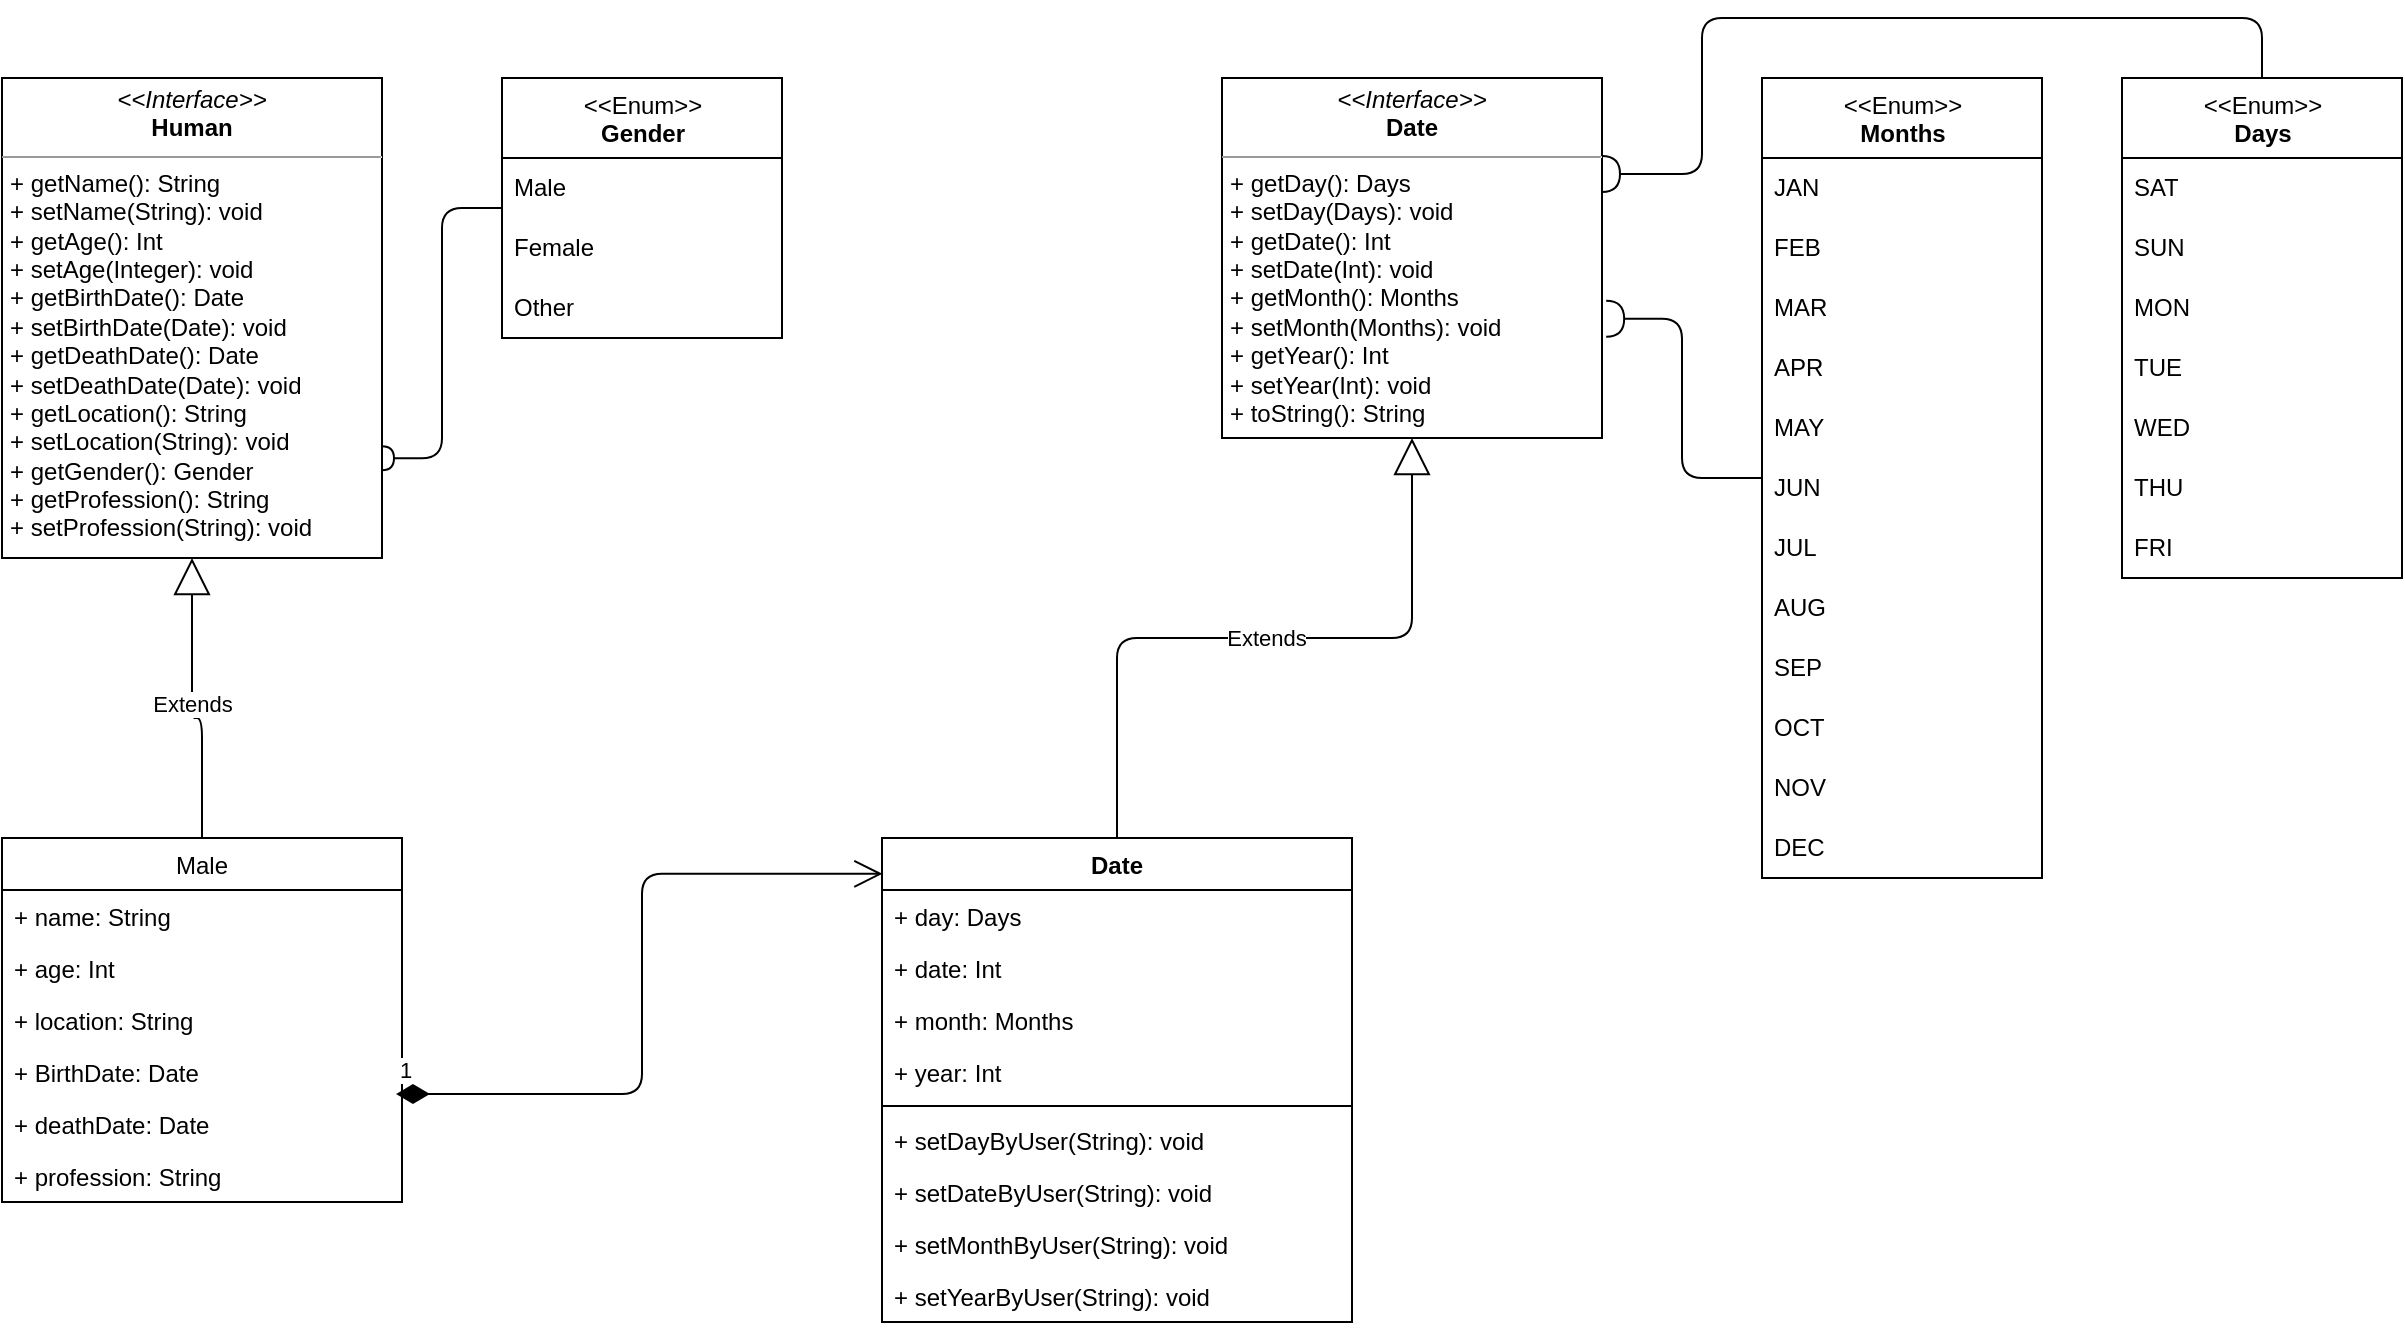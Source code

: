 <mxfile version="13.9.9" type="device"><diagram id="J0v9Wqk6Z4MLpNujObMI" name="HR"><mxGraphModel dx="1173" dy="682" grid="1" gridSize="10" guides="1" tooltips="1" connect="1" arrows="1" fold="1" page="1" pageScale="1" pageWidth="3300" pageHeight="4681" math="0" shadow="0"><root><mxCell id="0"/><mxCell id="1" parent="0"/><mxCell id="k-gvY35Qcv6dLFBPC7Hd-1" value="&lt;p style=&quot;margin: 0px ; margin-top: 4px ; text-align: center&quot;&gt;&lt;i&gt;&amp;lt;&amp;lt;Interface&amp;gt;&amp;gt;&lt;/i&gt;&lt;br&gt;&lt;b&gt;Human&lt;/b&gt;&lt;/p&gt;&lt;hr size=&quot;1&quot;&gt;&lt;p style=&quot;margin: 0px ; margin-left: 4px&quot;&gt;&lt;/p&gt;&lt;p style=&quot;margin: 0px ; margin-left: 4px&quot;&gt;+ getName(): String&lt;/p&gt;&lt;p style=&quot;margin: 0px ; margin-left: 4px&quot;&gt;+ setName(String): void&lt;/p&gt;&lt;p style=&quot;margin: 0px 0px 0px 4px&quot;&gt;+ getAge(): Int&lt;/p&gt;&lt;p style=&quot;margin: 0px 0px 0px 4px&quot;&gt;+ setAge(Integer): void&lt;/p&gt;&lt;p style=&quot;margin: 0px 0px 0px 4px&quot;&gt;+ getBirthDate(): Date&lt;/p&gt;&lt;p style=&quot;margin: 0px 0px 0px 4px&quot;&gt;+ setBirthDate(Date): void&lt;/p&gt;&lt;p style=&quot;margin: 0px 0px 0px 4px&quot;&gt;+ getDeathDate(): Date&lt;/p&gt;&lt;p style=&quot;margin: 0px 0px 0px 4px&quot;&gt;+ setDeathDate(Date): void&lt;/p&gt;&lt;p style=&quot;margin: 0px ; margin-left: 4px&quot;&gt;+ getLocation(): String&lt;br&gt;+ setLocation(String): void&lt;/p&gt;&lt;p style=&quot;margin: 0px ; margin-left: 4px&quot;&gt;+ getGender(): Gender&lt;/p&gt;&lt;p style=&quot;margin: 0px ; margin-left: 4px&quot;&gt;+ getProfession(): String&lt;/p&gt;&lt;p style=&quot;margin: 0px ; margin-left: 4px&quot;&gt;+ setProfession(String): void&lt;/p&gt;" style="verticalAlign=top;align=left;overflow=fill;fontSize=12;fontFamily=Helvetica;html=1;fillColor=none;" vertex="1" parent="1"><mxGeometry x="300" y="340" width="190" height="240" as="geometry"/></mxCell><mxCell id="k-gvY35Qcv6dLFBPC7Hd-10" style="edgeStyle=orthogonalEdgeStyle;rounded=1;jumpSize=2;orthogonalLoop=1;jettySize=auto;html=1;entryX=1;entryY=0.792;entryDx=0;entryDy=0;entryPerimeter=0;endArrow=halfCircle;endFill=0;endSize=4;" edge="1" parent="1" source="k-gvY35Qcv6dLFBPC7Hd-2" target="k-gvY35Qcv6dLFBPC7Hd-1"><mxGeometry relative="1" as="geometry"/></mxCell><mxCell id="k-gvY35Qcv6dLFBPC7Hd-2" value="&amp;lt;&amp;lt;Enum&amp;gt;&amp;gt;&lt;br&gt;&lt;b&gt;Gender&lt;/b&gt;" style="swimlane;fontStyle=0;align=center;verticalAlign=top;childLayout=stackLayout;horizontal=1;startSize=40;horizontalStack=0;resizeParent=1;resizeParentMax=0;resizeLast=0;collapsible=0;marginBottom=0;html=1;" vertex="1" parent="1"><mxGeometry x="550" y="340" width="140" height="130" as="geometry"/></mxCell><mxCell id="k-gvY35Qcv6dLFBPC7Hd-3" value="Male" style="text;html=1;strokeColor=none;fillColor=none;align=left;verticalAlign=middle;spacingLeft=4;spacingRight=4;overflow=hidden;rotatable=0;points=[[0,0.5],[1,0.5]];portConstraint=eastwest;" vertex="1" parent="k-gvY35Qcv6dLFBPC7Hd-2"><mxGeometry y="40" width="140" height="30" as="geometry"/></mxCell><mxCell id="k-gvY35Qcv6dLFBPC7Hd-4" value="Female" style="text;html=1;strokeColor=none;fillColor=none;align=left;verticalAlign=middle;spacingLeft=4;spacingRight=4;overflow=hidden;rotatable=0;points=[[0,0.5],[1,0.5]];portConstraint=eastwest;" vertex="1" parent="k-gvY35Qcv6dLFBPC7Hd-2"><mxGeometry y="70" width="140" height="30" as="geometry"/></mxCell><mxCell id="k-gvY35Qcv6dLFBPC7Hd-5" value="Other" style="text;html=1;strokeColor=none;fillColor=none;align=left;verticalAlign=middle;spacingLeft=4;spacingRight=4;overflow=hidden;rotatable=0;points=[[0,0.5],[1,0.5]];portConstraint=eastwest;" vertex="1" parent="k-gvY35Qcv6dLFBPC7Hd-2"><mxGeometry y="100" width="140" height="30" as="geometry"/></mxCell><mxCell id="k-gvY35Qcv6dLFBPC7Hd-9" value="&lt;p style=&quot;margin: 0px ; margin-top: 4px ; text-align: center&quot;&gt;&lt;i&gt;&amp;lt;&amp;lt;Interface&amp;gt;&amp;gt;&lt;/i&gt;&lt;br&gt;&lt;b&gt;Date&lt;/b&gt;&lt;/p&gt;&lt;hr size=&quot;1&quot;&gt;&lt;p style=&quot;margin: 0px ; margin-left: 4px&quot;&gt;+ getDay(): Days&lt;/p&gt;&lt;p style=&quot;margin: 0px ; margin-left: 4px&quot;&gt;+ setDay(Days): void&lt;/p&gt;&lt;p style=&quot;margin: 0px ; margin-left: 4px&quot;&gt;+ getDate(): Int&lt;/p&gt;&lt;p style=&quot;margin: 0px ; margin-left: 4px&quot;&gt;+ setDate(Int): void&lt;/p&gt;&lt;p style=&quot;margin: 0px ; margin-left: 4px&quot;&gt;+ getMonth(): Months&lt;/p&gt;&lt;p style=&quot;margin: 0px ; margin-left: 4px&quot;&gt;+ setMonth(Months): void&lt;/p&gt;&lt;p style=&quot;margin: 0px ; margin-left: 4px&quot;&gt;+ getYear(): Int&lt;/p&gt;&lt;p style=&quot;margin: 0px ; margin-left: 4px&quot;&gt;+ setYear(Int): void&lt;/p&gt;&lt;p style=&quot;margin: 0px ; margin-left: 4px&quot;&gt;+ toString(): String&lt;/p&gt;" style="verticalAlign=top;align=left;overflow=fill;fontSize=12;fontFamily=Helvetica;html=1;fillColor=none;" vertex="1" parent="1"><mxGeometry x="910" y="340" width="190" height="180" as="geometry"/></mxCell><mxCell id="k-gvY35Qcv6dLFBPC7Hd-25" style="edgeStyle=orthogonalEdgeStyle;rounded=1;jumpSize=2;orthogonalLoop=1;jettySize=auto;html=1;endArrow=halfCircle;endFill=0;endSize=7;entryX=1.011;entryY=0.669;entryDx=0;entryDy=0;entryPerimeter=0;" edge="1" parent="1" source="k-gvY35Qcv6dLFBPC7Hd-12" target="k-gvY35Qcv6dLFBPC7Hd-9"><mxGeometry relative="1" as="geometry"><mxPoint x="1120" y="454" as="targetPoint"/></mxGeometry></mxCell><mxCell id="k-gvY35Qcv6dLFBPC7Hd-12" value="&amp;lt;&amp;lt;Enum&amp;gt;&amp;gt;&lt;br&gt;&lt;b&gt;Months&lt;/b&gt;" style="swimlane;fontStyle=0;align=center;verticalAlign=top;childLayout=stackLayout;horizontal=1;startSize=40;horizontalStack=0;resizeParent=1;resizeParentMax=0;resizeLast=0;collapsible=0;marginBottom=0;html=1;" vertex="1" parent="1"><mxGeometry x="1180" y="340" width="140" height="400" as="geometry"/></mxCell><mxCell id="k-gvY35Qcv6dLFBPC7Hd-13" value="JAN" style="text;html=1;strokeColor=none;fillColor=none;align=left;verticalAlign=middle;spacingLeft=4;spacingRight=4;overflow=hidden;rotatable=0;points=[[0,0.5],[1,0.5]];portConstraint=eastwest;" vertex="1" parent="k-gvY35Qcv6dLFBPC7Hd-12"><mxGeometry y="40" width="140" height="30" as="geometry"/></mxCell><mxCell id="k-gvY35Qcv6dLFBPC7Hd-14" value="FEB" style="text;html=1;strokeColor=none;fillColor=none;align=left;verticalAlign=middle;spacingLeft=4;spacingRight=4;overflow=hidden;rotatable=0;points=[[0,0.5],[1,0.5]];portConstraint=eastwest;" vertex="1" parent="k-gvY35Qcv6dLFBPC7Hd-12"><mxGeometry y="70" width="140" height="30" as="geometry"/></mxCell><mxCell id="k-gvY35Qcv6dLFBPC7Hd-15" value="MAR" style="text;html=1;strokeColor=none;fillColor=none;align=left;verticalAlign=middle;spacingLeft=4;spacingRight=4;overflow=hidden;rotatable=0;points=[[0,0.5],[1,0.5]];portConstraint=eastwest;" vertex="1" parent="k-gvY35Qcv6dLFBPC7Hd-12"><mxGeometry y="100" width="140" height="30" as="geometry"/></mxCell><mxCell id="k-gvY35Qcv6dLFBPC7Hd-16" value="APR" style="text;html=1;strokeColor=none;fillColor=none;align=left;verticalAlign=middle;spacingLeft=4;spacingRight=4;overflow=hidden;rotatable=0;points=[[0,0.5],[1,0.5]];portConstraint=eastwest;" vertex="1" parent="k-gvY35Qcv6dLFBPC7Hd-12"><mxGeometry y="130" width="140" height="30" as="geometry"/></mxCell><mxCell id="k-gvY35Qcv6dLFBPC7Hd-17" value="MAY" style="text;html=1;strokeColor=none;fillColor=none;align=left;verticalAlign=middle;spacingLeft=4;spacingRight=4;overflow=hidden;rotatable=0;points=[[0,0.5],[1,0.5]];portConstraint=eastwest;" vertex="1" parent="k-gvY35Qcv6dLFBPC7Hd-12"><mxGeometry y="160" width="140" height="30" as="geometry"/></mxCell><mxCell id="k-gvY35Qcv6dLFBPC7Hd-18" value="JUN" style="text;html=1;strokeColor=none;fillColor=none;align=left;verticalAlign=middle;spacingLeft=4;spacingRight=4;overflow=hidden;rotatable=0;points=[[0,0.5],[1,0.5]];portConstraint=eastwest;" vertex="1" parent="k-gvY35Qcv6dLFBPC7Hd-12"><mxGeometry y="190" width="140" height="30" as="geometry"/></mxCell><mxCell id="k-gvY35Qcv6dLFBPC7Hd-19" value="JUL" style="text;html=1;strokeColor=none;fillColor=none;align=left;verticalAlign=middle;spacingLeft=4;spacingRight=4;overflow=hidden;rotatable=0;points=[[0,0.5],[1,0.5]];portConstraint=eastwest;" vertex="1" parent="k-gvY35Qcv6dLFBPC7Hd-12"><mxGeometry y="220" width="140" height="30" as="geometry"/></mxCell><mxCell id="k-gvY35Qcv6dLFBPC7Hd-20" value="AUG" style="text;html=1;strokeColor=none;fillColor=none;align=left;verticalAlign=middle;spacingLeft=4;spacingRight=4;overflow=hidden;rotatable=0;points=[[0,0.5],[1,0.5]];portConstraint=eastwest;" vertex="1" parent="k-gvY35Qcv6dLFBPC7Hd-12"><mxGeometry y="250" width="140" height="30" as="geometry"/></mxCell><mxCell id="k-gvY35Qcv6dLFBPC7Hd-21" value="SEP" style="text;html=1;strokeColor=none;fillColor=none;align=left;verticalAlign=middle;spacingLeft=4;spacingRight=4;overflow=hidden;rotatable=0;points=[[0,0.5],[1,0.5]];portConstraint=eastwest;" vertex="1" parent="k-gvY35Qcv6dLFBPC7Hd-12"><mxGeometry y="280" width="140" height="30" as="geometry"/></mxCell><mxCell id="k-gvY35Qcv6dLFBPC7Hd-22" value="OCT" style="text;html=1;strokeColor=none;fillColor=none;align=left;verticalAlign=middle;spacingLeft=4;spacingRight=4;overflow=hidden;rotatable=0;points=[[0,0.5],[1,0.5]];portConstraint=eastwest;" vertex="1" parent="k-gvY35Qcv6dLFBPC7Hd-12"><mxGeometry y="310" width="140" height="30" as="geometry"/></mxCell><mxCell id="k-gvY35Qcv6dLFBPC7Hd-23" value="NOV" style="text;html=1;strokeColor=none;fillColor=none;align=left;verticalAlign=middle;spacingLeft=4;spacingRight=4;overflow=hidden;rotatable=0;points=[[0,0.5],[1,0.5]];portConstraint=eastwest;" vertex="1" parent="k-gvY35Qcv6dLFBPC7Hd-12"><mxGeometry y="340" width="140" height="30" as="geometry"/></mxCell><mxCell id="k-gvY35Qcv6dLFBPC7Hd-24" value="DEC" style="text;html=1;strokeColor=none;fillColor=none;align=left;verticalAlign=middle;spacingLeft=4;spacingRight=4;overflow=hidden;rotatable=0;points=[[0,0.5],[1,0.5]];portConstraint=eastwest;" vertex="1" parent="k-gvY35Qcv6dLFBPC7Hd-12"><mxGeometry y="370" width="140" height="30" as="geometry"/></mxCell><mxCell id="k-gvY35Qcv6dLFBPC7Hd-34" style="edgeStyle=orthogonalEdgeStyle;rounded=1;jumpSize=2;orthogonalLoop=1;jettySize=auto;html=1;endArrow=halfCircle;endFill=0;endSize=7;" edge="1" parent="1" source="k-gvY35Qcv6dLFBPC7Hd-26" target="k-gvY35Qcv6dLFBPC7Hd-9"><mxGeometry relative="1" as="geometry"><mxPoint x="1110" y="388" as="targetPoint"/><Array as="points"><mxPoint x="1430" y="310"/><mxPoint x="1150" y="310"/><mxPoint x="1150" y="388"/></Array></mxGeometry></mxCell><mxCell id="k-gvY35Qcv6dLFBPC7Hd-26" value="&amp;lt;&amp;lt;Enum&amp;gt;&amp;gt;&lt;br&gt;&lt;b&gt;Days&lt;/b&gt;" style="swimlane;fontStyle=0;align=center;verticalAlign=top;childLayout=stackLayout;horizontal=1;startSize=40;horizontalStack=0;resizeParent=1;resizeParentMax=0;resizeLast=0;collapsible=0;marginBottom=0;html=1;" vertex="1" parent="1"><mxGeometry x="1360" y="340" width="140" height="250" as="geometry"/></mxCell><mxCell id="k-gvY35Qcv6dLFBPC7Hd-27" value="SAT" style="text;html=1;strokeColor=none;fillColor=none;align=left;verticalAlign=middle;spacingLeft=4;spacingRight=4;overflow=hidden;rotatable=0;points=[[0,0.5],[1,0.5]];portConstraint=eastwest;" vertex="1" parent="k-gvY35Qcv6dLFBPC7Hd-26"><mxGeometry y="40" width="140" height="30" as="geometry"/></mxCell><mxCell id="k-gvY35Qcv6dLFBPC7Hd-28" value="SUN" style="text;html=1;strokeColor=none;fillColor=none;align=left;verticalAlign=middle;spacingLeft=4;spacingRight=4;overflow=hidden;rotatable=0;points=[[0,0.5],[1,0.5]];portConstraint=eastwest;" vertex="1" parent="k-gvY35Qcv6dLFBPC7Hd-26"><mxGeometry y="70" width="140" height="30" as="geometry"/></mxCell><mxCell id="k-gvY35Qcv6dLFBPC7Hd-29" value="MON" style="text;html=1;strokeColor=none;fillColor=none;align=left;verticalAlign=middle;spacingLeft=4;spacingRight=4;overflow=hidden;rotatable=0;points=[[0,0.5],[1,0.5]];portConstraint=eastwest;" vertex="1" parent="k-gvY35Qcv6dLFBPC7Hd-26"><mxGeometry y="100" width="140" height="30" as="geometry"/></mxCell><mxCell id="k-gvY35Qcv6dLFBPC7Hd-30" value="TUE" style="text;html=1;strokeColor=none;fillColor=none;align=left;verticalAlign=middle;spacingLeft=4;spacingRight=4;overflow=hidden;rotatable=0;points=[[0,0.5],[1,0.5]];portConstraint=eastwest;" vertex="1" parent="k-gvY35Qcv6dLFBPC7Hd-26"><mxGeometry y="130" width="140" height="30" as="geometry"/></mxCell><mxCell id="k-gvY35Qcv6dLFBPC7Hd-31" value="WED" style="text;html=1;strokeColor=none;fillColor=none;align=left;verticalAlign=middle;spacingLeft=4;spacingRight=4;overflow=hidden;rotatable=0;points=[[0,0.5],[1,0.5]];portConstraint=eastwest;" vertex="1" parent="k-gvY35Qcv6dLFBPC7Hd-26"><mxGeometry y="160" width="140" height="30" as="geometry"/></mxCell><mxCell id="k-gvY35Qcv6dLFBPC7Hd-32" value="THU" style="text;html=1;strokeColor=none;fillColor=none;align=left;verticalAlign=middle;spacingLeft=4;spacingRight=4;overflow=hidden;rotatable=0;points=[[0,0.5],[1,0.5]];portConstraint=eastwest;" vertex="1" parent="k-gvY35Qcv6dLFBPC7Hd-26"><mxGeometry y="190" width="140" height="30" as="geometry"/></mxCell><mxCell id="k-gvY35Qcv6dLFBPC7Hd-33" value="FRI" style="text;html=1;strokeColor=none;fillColor=none;align=left;verticalAlign=middle;spacingLeft=4;spacingRight=4;overflow=hidden;rotatable=0;points=[[0,0.5],[1,0.5]];portConstraint=eastwest;" vertex="1" parent="k-gvY35Qcv6dLFBPC7Hd-26"><mxGeometry y="220" width="140" height="30" as="geometry"/></mxCell><mxCell id="k-gvY35Qcv6dLFBPC7Hd-43" value="Male" style="swimlane;fontStyle=0;childLayout=stackLayout;horizontal=1;startSize=26;fillColor=none;horizontalStack=0;resizeParent=1;resizeParentMax=0;resizeLast=0;collapsible=1;marginBottom=0;" vertex="1" parent="1"><mxGeometry x="300" y="720" width="200" height="182" as="geometry"/></mxCell><mxCell id="k-gvY35Qcv6dLFBPC7Hd-44" value="+ name: String" style="text;strokeColor=none;fillColor=none;align=left;verticalAlign=top;spacingLeft=4;spacingRight=4;overflow=hidden;rotatable=0;points=[[0,0.5],[1,0.5]];portConstraint=eastwest;" vertex="1" parent="k-gvY35Qcv6dLFBPC7Hd-43"><mxGeometry y="26" width="200" height="26" as="geometry"/></mxCell><mxCell id="k-gvY35Qcv6dLFBPC7Hd-45" value="+ age: Int" style="text;strokeColor=none;fillColor=none;align=left;verticalAlign=top;spacingLeft=4;spacingRight=4;overflow=hidden;rotatable=0;points=[[0,0.5],[1,0.5]];portConstraint=eastwest;" vertex="1" parent="k-gvY35Qcv6dLFBPC7Hd-43"><mxGeometry y="52" width="200" height="26" as="geometry"/></mxCell><mxCell id="k-gvY35Qcv6dLFBPC7Hd-49" value="+ location: String" style="text;strokeColor=none;fillColor=none;align=left;verticalAlign=top;spacingLeft=4;spacingRight=4;overflow=hidden;rotatable=0;points=[[0,0.5],[1,0.5]];portConstraint=eastwest;" vertex="1" parent="k-gvY35Qcv6dLFBPC7Hd-43"><mxGeometry y="78" width="200" height="26" as="geometry"/></mxCell><mxCell id="k-gvY35Qcv6dLFBPC7Hd-46" value="+ BirthDate: Date" style="text;strokeColor=none;fillColor=none;align=left;verticalAlign=top;spacingLeft=4;spacingRight=4;overflow=hidden;rotatable=0;points=[[0,0.5],[1,0.5]];portConstraint=eastwest;" vertex="1" parent="k-gvY35Qcv6dLFBPC7Hd-43"><mxGeometry y="104" width="200" height="26" as="geometry"/></mxCell><mxCell id="k-gvY35Qcv6dLFBPC7Hd-48" value="+ deathDate: Date" style="text;strokeColor=none;fillColor=none;align=left;verticalAlign=top;spacingLeft=4;spacingRight=4;overflow=hidden;rotatable=0;points=[[0,0.5],[1,0.5]];portConstraint=eastwest;" vertex="1" parent="k-gvY35Qcv6dLFBPC7Hd-43"><mxGeometry y="130" width="200" height="26" as="geometry"/></mxCell><mxCell id="k-gvY35Qcv6dLFBPC7Hd-50" value="+ profession: String" style="text;strokeColor=none;fillColor=none;align=left;verticalAlign=top;spacingLeft=4;spacingRight=4;overflow=hidden;rotatable=0;points=[[0,0.5],[1,0.5]];portConstraint=eastwest;" vertex="1" parent="k-gvY35Qcv6dLFBPC7Hd-43"><mxGeometry y="156" width="200" height="26" as="geometry"/></mxCell><mxCell id="k-gvY35Qcv6dLFBPC7Hd-47" value="Extends" style="endArrow=block;endSize=16;endFill=0;html=1;edgeStyle=orthogonalEdgeStyle;entryX=0.5;entryY=1;entryDx=0;entryDy=0;exitX=0.5;exitY=0;exitDx=0;exitDy=0;" edge="1" parent="1" source="k-gvY35Qcv6dLFBPC7Hd-43" target="k-gvY35Qcv6dLFBPC7Hd-1"><mxGeometry width="160" relative="1" as="geometry"><mxPoint x="500" y="770" as="sourcePoint"/><mxPoint x="660" y="770" as="targetPoint"/><Array as="points"><mxPoint x="400" y="660"/><mxPoint x="395" y="660"/></Array></mxGeometry></mxCell><mxCell id="k-gvY35Qcv6dLFBPC7Hd-58" value="Date" style="swimlane;fontStyle=1;align=center;verticalAlign=top;childLayout=stackLayout;horizontal=1;startSize=26;horizontalStack=0;resizeParent=1;resizeParentMax=0;resizeLast=0;collapsible=1;marginBottom=0;" vertex="1" parent="1"><mxGeometry x="740" y="720" width="235" height="242" as="geometry"/></mxCell><mxCell id="k-gvY35Qcv6dLFBPC7Hd-52" value="+ day: Days" style="text;strokeColor=none;fillColor=none;align=left;verticalAlign=top;spacingLeft=4;spacingRight=4;overflow=hidden;rotatable=0;points=[[0,0.5],[1,0.5]];portConstraint=eastwest;" vertex="1" parent="k-gvY35Qcv6dLFBPC7Hd-58"><mxGeometry y="26" width="235" height="26" as="geometry"/></mxCell><mxCell id="k-gvY35Qcv6dLFBPC7Hd-53" value="+ date: Int" style="text;strokeColor=none;fillColor=none;align=left;verticalAlign=top;spacingLeft=4;spacingRight=4;overflow=hidden;rotatable=0;points=[[0,0.5],[1,0.5]];portConstraint=eastwest;" vertex="1" parent="k-gvY35Qcv6dLFBPC7Hd-58"><mxGeometry y="52" width="235" height="26" as="geometry"/></mxCell><mxCell id="k-gvY35Qcv6dLFBPC7Hd-54" value="+ month: Months" style="text;strokeColor=none;fillColor=none;align=left;verticalAlign=top;spacingLeft=4;spacingRight=4;overflow=hidden;rotatable=0;points=[[0,0.5],[1,0.5]];portConstraint=eastwest;" vertex="1" parent="k-gvY35Qcv6dLFBPC7Hd-58"><mxGeometry y="78" width="235" height="26" as="geometry"/></mxCell><mxCell id="k-gvY35Qcv6dLFBPC7Hd-55" value="+ year: Int" style="text;strokeColor=none;fillColor=none;align=left;verticalAlign=top;spacingLeft=4;spacingRight=4;overflow=hidden;rotatable=0;points=[[0,0.5],[1,0.5]];portConstraint=eastwest;" vertex="1" parent="k-gvY35Qcv6dLFBPC7Hd-58"><mxGeometry y="104" width="235" height="26" as="geometry"/></mxCell><mxCell id="k-gvY35Qcv6dLFBPC7Hd-60" value="" style="line;strokeWidth=1;fillColor=none;align=left;verticalAlign=middle;spacingTop=-1;spacingLeft=3;spacingRight=3;rotatable=0;labelPosition=right;points=[];portConstraint=eastwest;" vertex="1" parent="k-gvY35Qcv6dLFBPC7Hd-58"><mxGeometry y="130" width="235" height="8" as="geometry"/></mxCell><mxCell id="k-gvY35Qcv6dLFBPC7Hd-61" value="+ setDayByUser(String): void" style="text;strokeColor=none;fillColor=none;align=left;verticalAlign=top;spacingLeft=4;spacingRight=4;overflow=hidden;rotatable=0;points=[[0,0.5],[1,0.5]];portConstraint=eastwest;" vertex="1" parent="k-gvY35Qcv6dLFBPC7Hd-58"><mxGeometry y="138" width="235" height="26" as="geometry"/></mxCell><mxCell id="k-gvY35Qcv6dLFBPC7Hd-65" value="+ setDateByUser(String): void" style="text;strokeColor=none;fillColor=none;align=left;verticalAlign=top;spacingLeft=4;spacingRight=4;overflow=hidden;rotatable=0;points=[[0,0.5],[1,0.5]];portConstraint=eastwest;" vertex="1" parent="k-gvY35Qcv6dLFBPC7Hd-58"><mxGeometry y="164" width="235" height="26" as="geometry"/></mxCell><mxCell id="k-gvY35Qcv6dLFBPC7Hd-63" value="+ setMonthByUser(String): void" style="text;strokeColor=none;fillColor=none;align=left;verticalAlign=top;spacingLeft=4;spacingRight=4;overflow=hidden;rotatable=0;points=[[0,0.5],[1,0.5]];portConstraint=eastwest;" vertex="1" parent="k-gvY35Qcv6dLFBPC7Hd-58"><mxGeometry y="190" width="235" height="26" as="geometry"/></mxCell><mxCell id="k-gvY35Qcv6dLFBPC7Hd-66" value="+ setYearByUser(String): void" style="text;strokeColor=none;fillColor=none;align=left;verticalAlign=top;spacingLeft=4;spacingRight=4;overflow=hidden;rotatable=0;points=[[0,0.5],[1,0.5]];portConstraint=eastwest;" vertex="1" parent="k-gvY35Qcv6dLFBPC7Hd-58"><mxGeometry y="216" width="235" height="26" as="geometry"/></mxCell><mxCell id="k-gvY35Qcv6dLFBPC7Hd-62" value="Extends" style="endArrow=block;endSize=16;endFill=0;html=1;entryX=0.5;entryY=1;entryDx=0;entryDy=0;edgeStyle=orthogonalEdgeStyle;exitX=0.5;exitY=0;exitDx=0;exitDy=0;" edge="1" parent="1" source="k-gvY35Qcv6dLFBPC7Hd-58" target="k-gvY35Qcv6dLFBPC7Hd-9"><mxGeometry width="160" relative="1" as="geometry"><mxPoint x="1160" y="830" as="sourcePoint"/><mxPoint x="1320" y="830" as="targetPoint"/></mxGeometry></mxCell><mxCell id="k-gvY35Qcv6dLFBPC7Hd-68" value="1" style="endArrow=open;html=1;endSize=12;startArrow=diamondThin;startSize=14;startFill=1;edgeStyle=orthogonalEdgeStyle;align=left;verticalAlign=bottom;entryX=0.001;entryY=0.074;entryDx=0;entryDy=0;entryPerimeter=0;exitX=0.985;exitY=-0.077;exitDx=0;exitDy=0;exitPerimeter=0;" edge="1" parent="1" source="k-gvY35Qcv6dLFBPC7Hd-48" target="k-gvY35Qcv6dLFBPC7Hd-58"><mxGeometry x="-1" y="3" relative="1" as="geometry"><mxPoint x="500" y="740" as="sourcePoint"/><mxPoint x="660" y="740" as="targetPoint"/></mxGeometry></mxCell></root></mxGraphModel></diagram></mxfile>